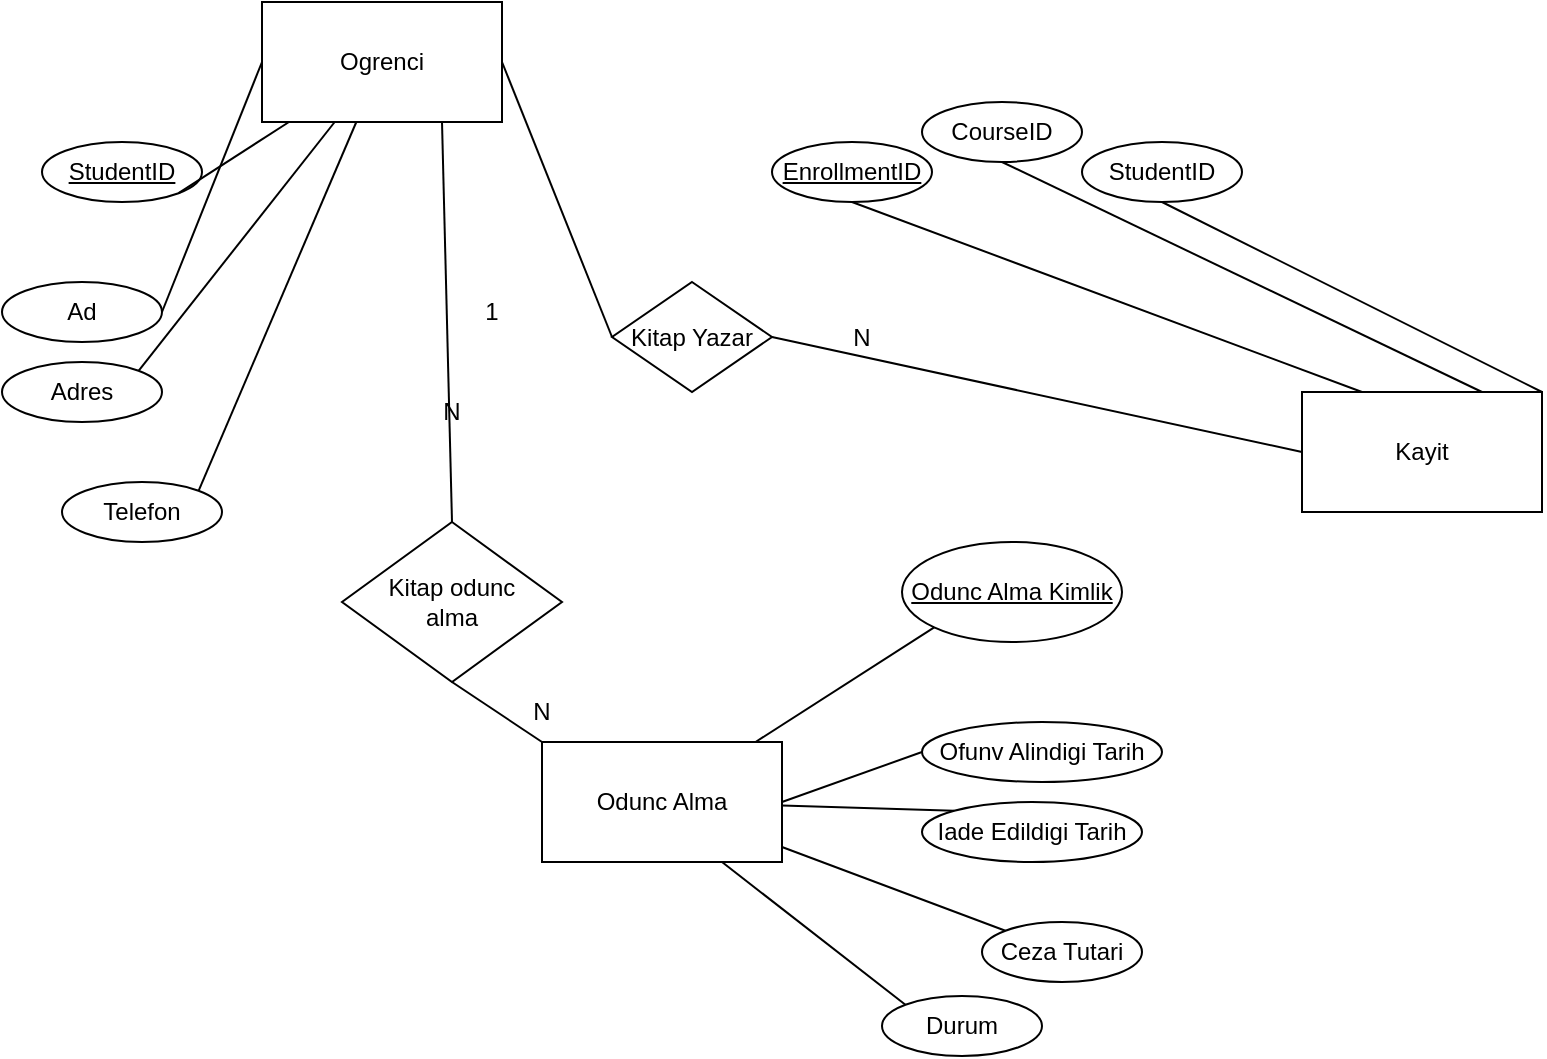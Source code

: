 <mxfile version="24.0.4" type="device">
  <diagram name="Page-1" id="hVjh-1lcR9AbKfI0PiSr">
    <mxGraphModel dx="1034" dy="519" grid="1" gridSize="10" guides="1" tooltips="1" connect="1" arrows="1" fold="1" page="1" pageScale="1" pageWidth="850" pageHeight="1100" math="0" shadow="0">
      <root>
        <mxCell id="0" />
        <mxCell id="1" parent="0" />
        <mxCell id="DRbYqqat0JknCQRxIBqb-1" value="&lt;u&gt;EnrollmentID&lt;/u&gt;" style="ellipse;whiteSpace=wrap;html=1;" parent="1" vertex="1">
          <mxGeometry x="385" y="190" width="80" height="30" as="geometry" />
        </mxCell>
        <mxCell id="DRbYqqat0JknCQRxIBqb-2" value="Ogrenci" style="rounded=0;whiteSpace=wrap;html=1;" parent="1" vertex="1">
          <mxGeometry x="130" y="120" width="120" height="60" as="geometry" />
        </mxCell>
        <mxCell id="DRbYqqat0JknCQRxIBqb-3" value="Kayit" style="rounded=0;whiteSpace=wrap;html=1;" parent="1" vertex="1">
          <mxGeometry x="650" y="315" width="120" height="60" as="geometry" />
        </mxCell>
        <mxCell id="DRbYqqat0JknCQRxIBqb-4" value="Adres" style="ellipse;whiteSpace=wrap;html=1;" parent="1" vertex="1">
          <mxGeometry y="300" width="80" height="30" as="geometry" />
        </mxCell>
        <mxCell id="DRbYqqat0JknCQRxIBqb-5" value="Ad" style="ellipse;whiteSpace=wrap;html=1;" parent="1" vertex="1">
          <mxGeometry y="260" width="80" height="30" as="geometry" />
        </mxCell>
        <mxCell id="DRbYqqat0JknCQRxIBqb-6" value="&lt;u&gt;StudentID&lt;/u&gt;" style="ellipse;whiteSpace=wrap;html=1;" parent="1" vertex="1">
          <mxGeometry x="20" y="190" width="80" height="30" as="geometry" />
        </mxCell>
        <mxCell id="DRbYqqat0JknCQRxIBqb-7" value="Telefon" style="ellipse;whiteSpace=wrap;html=1;" parent="1" vertex="1">
          <mxGeometry x="30" y="360" width="80" height="30" as="geometry" />
        </mxCell>
        <mxCell id="DRbYqqat0JknCQRxIBqb-8" value="CourseID" style="ellipse;whiteSpace=wrap;html=1;" parent="1" vertex="1">
          <mxGeometry x="460" y="170" width="80" height="30" as="geometry" />
        </mxCell>
        <mxCell id="DRbYqqat0JknCQRxIBqb-9" value="" style="endArrow=none;html=1;rounded=0;entryX=1;entryY=1;entryDx=0;entryDy=0;" parent="1" source="DRbYqqat0JknCQRxIBqb-2" target="DRbYqqat0JknCQRxIBqb-6" edge="1">
          <mxGeometry width="50" height="50" relative="1" as="geometry">
            <mxPoint x="100" y="260" as="sourcePoint" />
            <mxPoint x="150" y="210" as="targetPoint" />
          </mxGeometry>
        </mxCell>
        <mxCell id="DRbYqqat0JknCQRxIBqb-10" value="" style="endArrow=none;html=1;rounded=0;entryX=0;entryY=0.5;entryDx=0;entryDy=0;exitX=1;exitY=0.5;exitDx=0;exitDy=0;" parent="1" source="DRbYqqat0JknCQRxIBqb-5" target="DRbYqqat0JknCQRxIBqb-2" edge="1">
          <mxGeometry width="50" height="50" relative="1" as="geometry">
            <mxPoint x="90" y="290" as="sourcePoint" />
            <mxPoint x="130" y="345" as="targetPoint" />
          </mxGeometry>
        </mxCell>
        <mxCell id="DRbYqqat0JknCQRxIBqb-11" value="" style="endArrow=none;html=1;rounded=0;exitX=1;exitY=0;exitDx=0;exitDy=0;" parent="1" source="DRbYqqat0JknCQRxIBqb-4" target="DRbYqqat0JknCQRxIBqb-2" edge="1">
          <mxGeometry width="50" height="50" relative="1" as="geometry">
            <mxPoint x="70" y="310" as="sourcePoint" />
            <mxPoint x="130" y="300" as="targetPoint" />
          </mxGeometry>
        </mxCell>
        <mxCell id="DRbYqqat0JknCQRxIBqb-12" value="" style="endArrow=none;html=1;rounded=0;exitX=1;exitY=0;exitDx=0;exitDy=0;" parent="1" source="DRbYqqat0JknCQRxIBqb-7" target="DRbYqqat0JknCQRxIBqb-2" edge="1">
          <mxGeometry width="50" height="50" relative="1" as="geometry">
            <mxPoint x="100" y="370" as="sourcePoint" />
            <mxPoint x="150" y="320" as="targetPoint" />
          </mxGeometry>
        </mxCell>
        <mxCell id="DRbYqqat0JknCQRxIBqb-13" value="Odunc Alma" style="rounded=0;whiteSpace=wrap;html=1;flipV=1;flipH=1;" parent="1" vertex="1">
          <mxGeometry x="270" y="490" width="120" height="60" as="geometry" />
        </mxCell>
        <mxCell id="DRbYqqat0JknCQRxIBqb-14" value="Iade Edildigi Tarih" style="ellipse;whiteSpace=wrap;html=1;flipV=1;flipH=1;" parent="1" vertex="1">
          <mxGeometry x="460" y="520" width="110" height="30" as="geometry" />
        </mxCell>
        <mxCell id="DRbYqqat0JknCQRxIBqb-15" value="Ofunv Alindigi Tarih" style="ellipse;whiteSpace=wrap;html=1;flipV=1;flipH=1;" parent="1" vertex="1">
          <mxGeometry x="460" y="480" width="120" height="30" as="geometry" />
        </mxCell>
        <mxCell id="DRbYqqat0JknCQRxIBqb-16" value="&lt;u&gt;Odunc Alma Kimlik&lt;/u&gt;" style="ellipse;whiteSpace=wrap;html=1;flipV=1;flipH=1;" parent="1" vertex="1">
          <mxGeometry x="450" y="390" width="110" height="50" as="geometry" />
        </mxCell>
        <mxCell id="DRbYqqat0JknCQRxIBqb-17" value="Ceza Tutari" style="ellipse;whiteSpace=wrap;html=1;flipV=1;flipH=1;" parent="1" vertex="1">
          <mxGeometry x="490" y="580" width="80" height="30" as="geometry" />
        </mxCell>
        <mxCell id="DRbYqqat0JknCQRxIBqb-18" value="" style="endArrow=none;html=1;rounded=0;entryX=0;entryY=1;entryDx=0;entryDy=0;" parent="1" source="DRbYqqat0JknCQRxIBqb-13" target="DRbYqqat0JknCQRxIBqb-16" edge="1">
          <mxGeometry width="50" height="50" relative="1" as="geometry">
            <mxPoint x="276.726" y="445.345" as="sourcePoint" />
            <mxPoint x="226.726" y="495.345" as="targetPoint" />
          </mxGeometry>
        </mxCell>
        <mxCell id="DRbYqqat0JknCQRxIBqb-19" value="" style="endArrow=none;html=1;rounded=0;entryX=1;entryY=0.5;entryDx=0;entryDy=0;exitX=0;exitY=0.5;exitDx=0;exitDy=0;" parent="1" source="DRbYqqat0JknCQRxIBqb-15" target="DRbYqqat0JknCQRxIBqb-13" edge="1">
          <mxGeometry width="50" height="50" relative="1" as="geometry">
            <mxPoint x="260" y="505" as="sourcePoint" />
            <mxPoint x="220" y="450" as="targetPoint" />
          </mxGeometry>
        </mxCell>
        <mxCell id="DRbYqqat0JknCQRxIBqb-20" value="" style="endArrow=none;html=1;rounded=0;exitX=0;exitY=0;exitDx=0;exitDy=0;" parent="1" source="DRbYqqat0JknCQRxIBqb-14" target="DRbYqqat0JknCQRxIBqb-13" edge="1">
          <mxGeometry width="50" height="50" relative="1" as="geometry">
            <mxPoint x="268.966" y="527.978" as="sourcePoint" />
            <mxPoint x="208.966" y="537.978" as="targetPoint" />
          </mxGeometry>
        </mxCell>
        <mxCell id="DRbYqqat0JknCQRxIBqb-21" value="" style="endArrow=none;html=1;rounded=0;exitX=0;exitY=0;exitDx=0;exitDy=0;" parent="1" source="DRbYqqat0JknCQRxIBqb-17" target="DRbYqqat0JknCQRxIBqb-13" edge="1">
          <mxGeometry width="50" height="50" relative="1" as="geometry">
            <mxPoint x="300.249" y="544.655" as="sourcePoint" />
            <mxPoint x="250.249" y="594.655" as="targetPoint" />
          </mxGeometry>
        </mxCell>
        <mxCell id="DRbYqqat0JknCQRxIBqb-22" value="Durum" style="ellipse;whiteSpace=wrap;html=1;flipV=1;flipH=1;" parent="1" vertex="1">
          <mxGeometry x="440" y="617" width="80" height="30" as="geometry" />
        </mxCell>
        <mxCell id="DRbYqqat0JknCQRxIBqb-23" value="" style="endArrow=none;html=1;rounded=0;exitX=0;exitY=0;exitDx=0;exitDy=0;entryX=0.75;entryY=1;entryDx=0;entryDy=0;" parent="1" source="DRbYqqat0JknCQRxIBqb-22" target="DRbYqqat0JknCQRxIBqb-13" edge="1">
          <mxGeometry width="50" height="50" relative="1" as="geometry">
            <mxPoint x="250.249" y="581.655" as="sourcePoint" />
            <mxPoint x="340" y="580" as="targetPoint" />
          </mxGeometry>
        </mxCell>
        <mxCell id="DRbYqqat0JknCQRxIBqb-24" value="" style="endArrow=none;html=1;rounded=0;entryX=0.5;entryY=1;entryDx=0;entryDy=0;exitX=0.25;exitY=0;exitDx=0;exitDy=0;" parent="1" source="DRbYqqat0JknCQRxIBqb-3" target="DRbYqqat0JknCQRxIBqb-1" edge="1">
          <mxGeometry width="50" height="50" relative="1" as="geometry">
            <mxPoint x="410" y="330" as="sourcePoint" />
            <mxPoint x="460" y="280" as="targetPoint" />
          </mxGeometry>
        </mxCell>
        <mxCell id="DRbYqqat0JknCQRxIBqb-25" value="" style="endArrow=none;html=1;rounded=0;entryX=0.5;entryY=1;entryDx=0;entryDy=0;exitX=0.75;exitY=0;exitDx=0;exitDy=0;" parent="1" source="DRbYqqat0JknCQRxIBqb-3" target="DRbYqqat0JknCQRxIBqb-8" edge="1">
          <mxGeometry width="50" height="50" relative="1" as="geometry">
            <mxPoint x="440" y="295" as="sourcePoint" />
            <mxPoint x="435" y="230" as="targetPoint" />
          </mxGeometry>
        </mxCell>
        <mxCell id="DRbYqqat0JknCQRxIBqb-26" value="Kitap Yazar" style="rhombus;whiteSpace=wrap;html=1;" parent="1" vertex="1">
          <mxGeometry x="305" y="260" width="80" height="55" as="geometry" />
        </mxCell>
        <mxCell id="DRbYqqat0JknCQRxIBqb-27" value="" style="endArrow=none;html=1;rounded=0;entryX=0;entryY=0.5;entryDx=0;entryDy=0;exitX=1;exitY=0.5;exitDx=0;exitDy=0;" parent="1" source="DRbYqqat0JknCQRxIBqb-2" target="DRbYqqat0JknCQRxIBqb-26" edge="1">
          <mxGeometry width="50" height="50" relative="1" as="geometry">
            <mxPoint x="90" y="310" as="sourcePoint" />
            <mxPoint x="140" y="260" as="targetPoint" />
          </mxGeometry>
        </mxCell>
        <mxCell id="DRbYqqat0JknCQRxIBqb-28" value="" style="endArrow=none;html=1;rounded=0;entryX=0;entryY=0.5;entryDx=0;entryDy=0;exitX=1;exitY=0.5;exitDx=0;exitDy=0;" parent="1" source="DRbYqqat0JknCQRxIBqb-26" target="DRbYqqat0JknCQRxIBqb-3" edge="1">
          <mxGeometry width="50" height="50" relative="1" as="geometry">
            <mxPoint x="90" y="310" as="sourcePoint" />
            <mxPoint x="140" y="260" as="targetPoint" />
          </mxGeometry>
        </mxCell>
        <mxCell id="DRbYqqat0JknCQRxIBqb-29" value="N" style="text;html=1;align=center;verticalAlign=middle;whiteSpace=wrap;rounded=0;" parent="1" vertex="1">
          <mxGeometry x="420" y="282.5" width="20" height="10" as="geometry" />
        </mxCell>
        <mxCell id="DRbYqqat0JknCQRxIBqb-30" value="1" style="text;html=1;align=center;verticalAlign=middle;whiteSpace=wrap;rounded=0;" parent="1" vertex="1">
          <mxGeometry x="215" y="260" width="60" height="30" as="geometry" />
        </mxCell>
        <mxCell id="DRbYqqat0JknCQRxIBqb-31" value="Kitap odunc&lt;div&gt;alma&lt;/div&gt;" style="rhombus;whiteSpace=wrap;html=1;" parent="1" vertex="1">
          <mxGeometry x="170" y="380" width="110" height="80" as="geometry" />
        </mxCell>
        <mxCell id="DRbYqqat0JknCQRxIBqb-32" value="" style="endArrow=none;html=1;rounded=0;entryX=0.75;entryY=1;entryDx=0;entryDy=0;exitX=0.5;exitY=0;exitDx=0;exitDy=0;" parent="1" source="DRbYqqat0JknCQRxIBqb-31" target="DRbYqqat0JknCQRxIBqb-2" edge="1">
          <mxGeometry width="50" height="50" relative="1" as="geometry">
            <mxPoint x="150" y="380" as="sourcePoint" />
            <mxPoint x="200" y="330" as="targetPoint" />
          </mxGeometry>
        </mxCell>
        <mxCell id="DRbYqqat0JknCQRxIBqb-33" value="" style="endArrow=none;html=1;rounded=0;entryX=0;entryY=0;entryDx=0;entryDy=0;exitX=0.5;exitY=1;exitDx=0;exitDy=0;" parent="1" source="DRbYqqat0JknCQRxIBqb-31" target="DRbYqqat0JknCQRxIBqb-13" edge="1">
          <mxGeometry width="50" height="50" relative="1" as="geometry">
            <mxPoint x="235" y="390" as="sourcePoint" />
            <mxPoint x="220" y="320" as="targetPoint" />
          </mxGeometry>
        </mxCell>
        <mxCell id="DRbYqqat0JknCQRxIBqb-34" value="N" style="text;html=1;align=center;verticalAlign=middle;whiteSpace=wrap;rounded=0;" parent="1" vertex="1">
          <mxGeometry x="215" y="320" width="20" height="10" as="geometry" />
        </mxCell>
        <mxCell id="DRbYqqat0JknCQRxIBqb-35" value="N" style="text;html=1;align=center;verticalAlign=middle;whiteSpace=wrap;rounded=0;" parent="1" vertex="1">
          <mxGeometry x="260" y="470" width="20" height="10" as="geometry" />
        </mxCell>
        <mxCell id="DRbYqqat0JknCQRxIBqb-39" value="StudentID" style="ellipse;whiteSpace=wrap;html=1;" parent="1" vertex="1">
          <mxGeometry x="540" y="190" width="80" height="30" as="geometry" />
        </mxCell>
        <mxCell id="DRbYqqat0JknCQRxIBqb-40" value="" style="endArrow=none;html=1;rounded=0;entryX=0.5;entryY=1;entryDx=0;entryDy=0;exitX=1;exitY=0;exitDx=0;exitDy=0;" parent="1" source="DRbYqqat0JknCQRxIBqb-3" target="DRbYqqat0JknCQRxIBqb-39" edge="1">
          <mxGeometry width="50" height="50" relative="1" as="geometry">
            <mxPoint x="520" y="315" as="sourcePoint" />
            <mxPoint x="465" y="260" as="targetPoint" />
          </mxGeometry>
        </mxCell>
      </root>
    </mxGraphModel>
  </diagram>
</mxfile>
